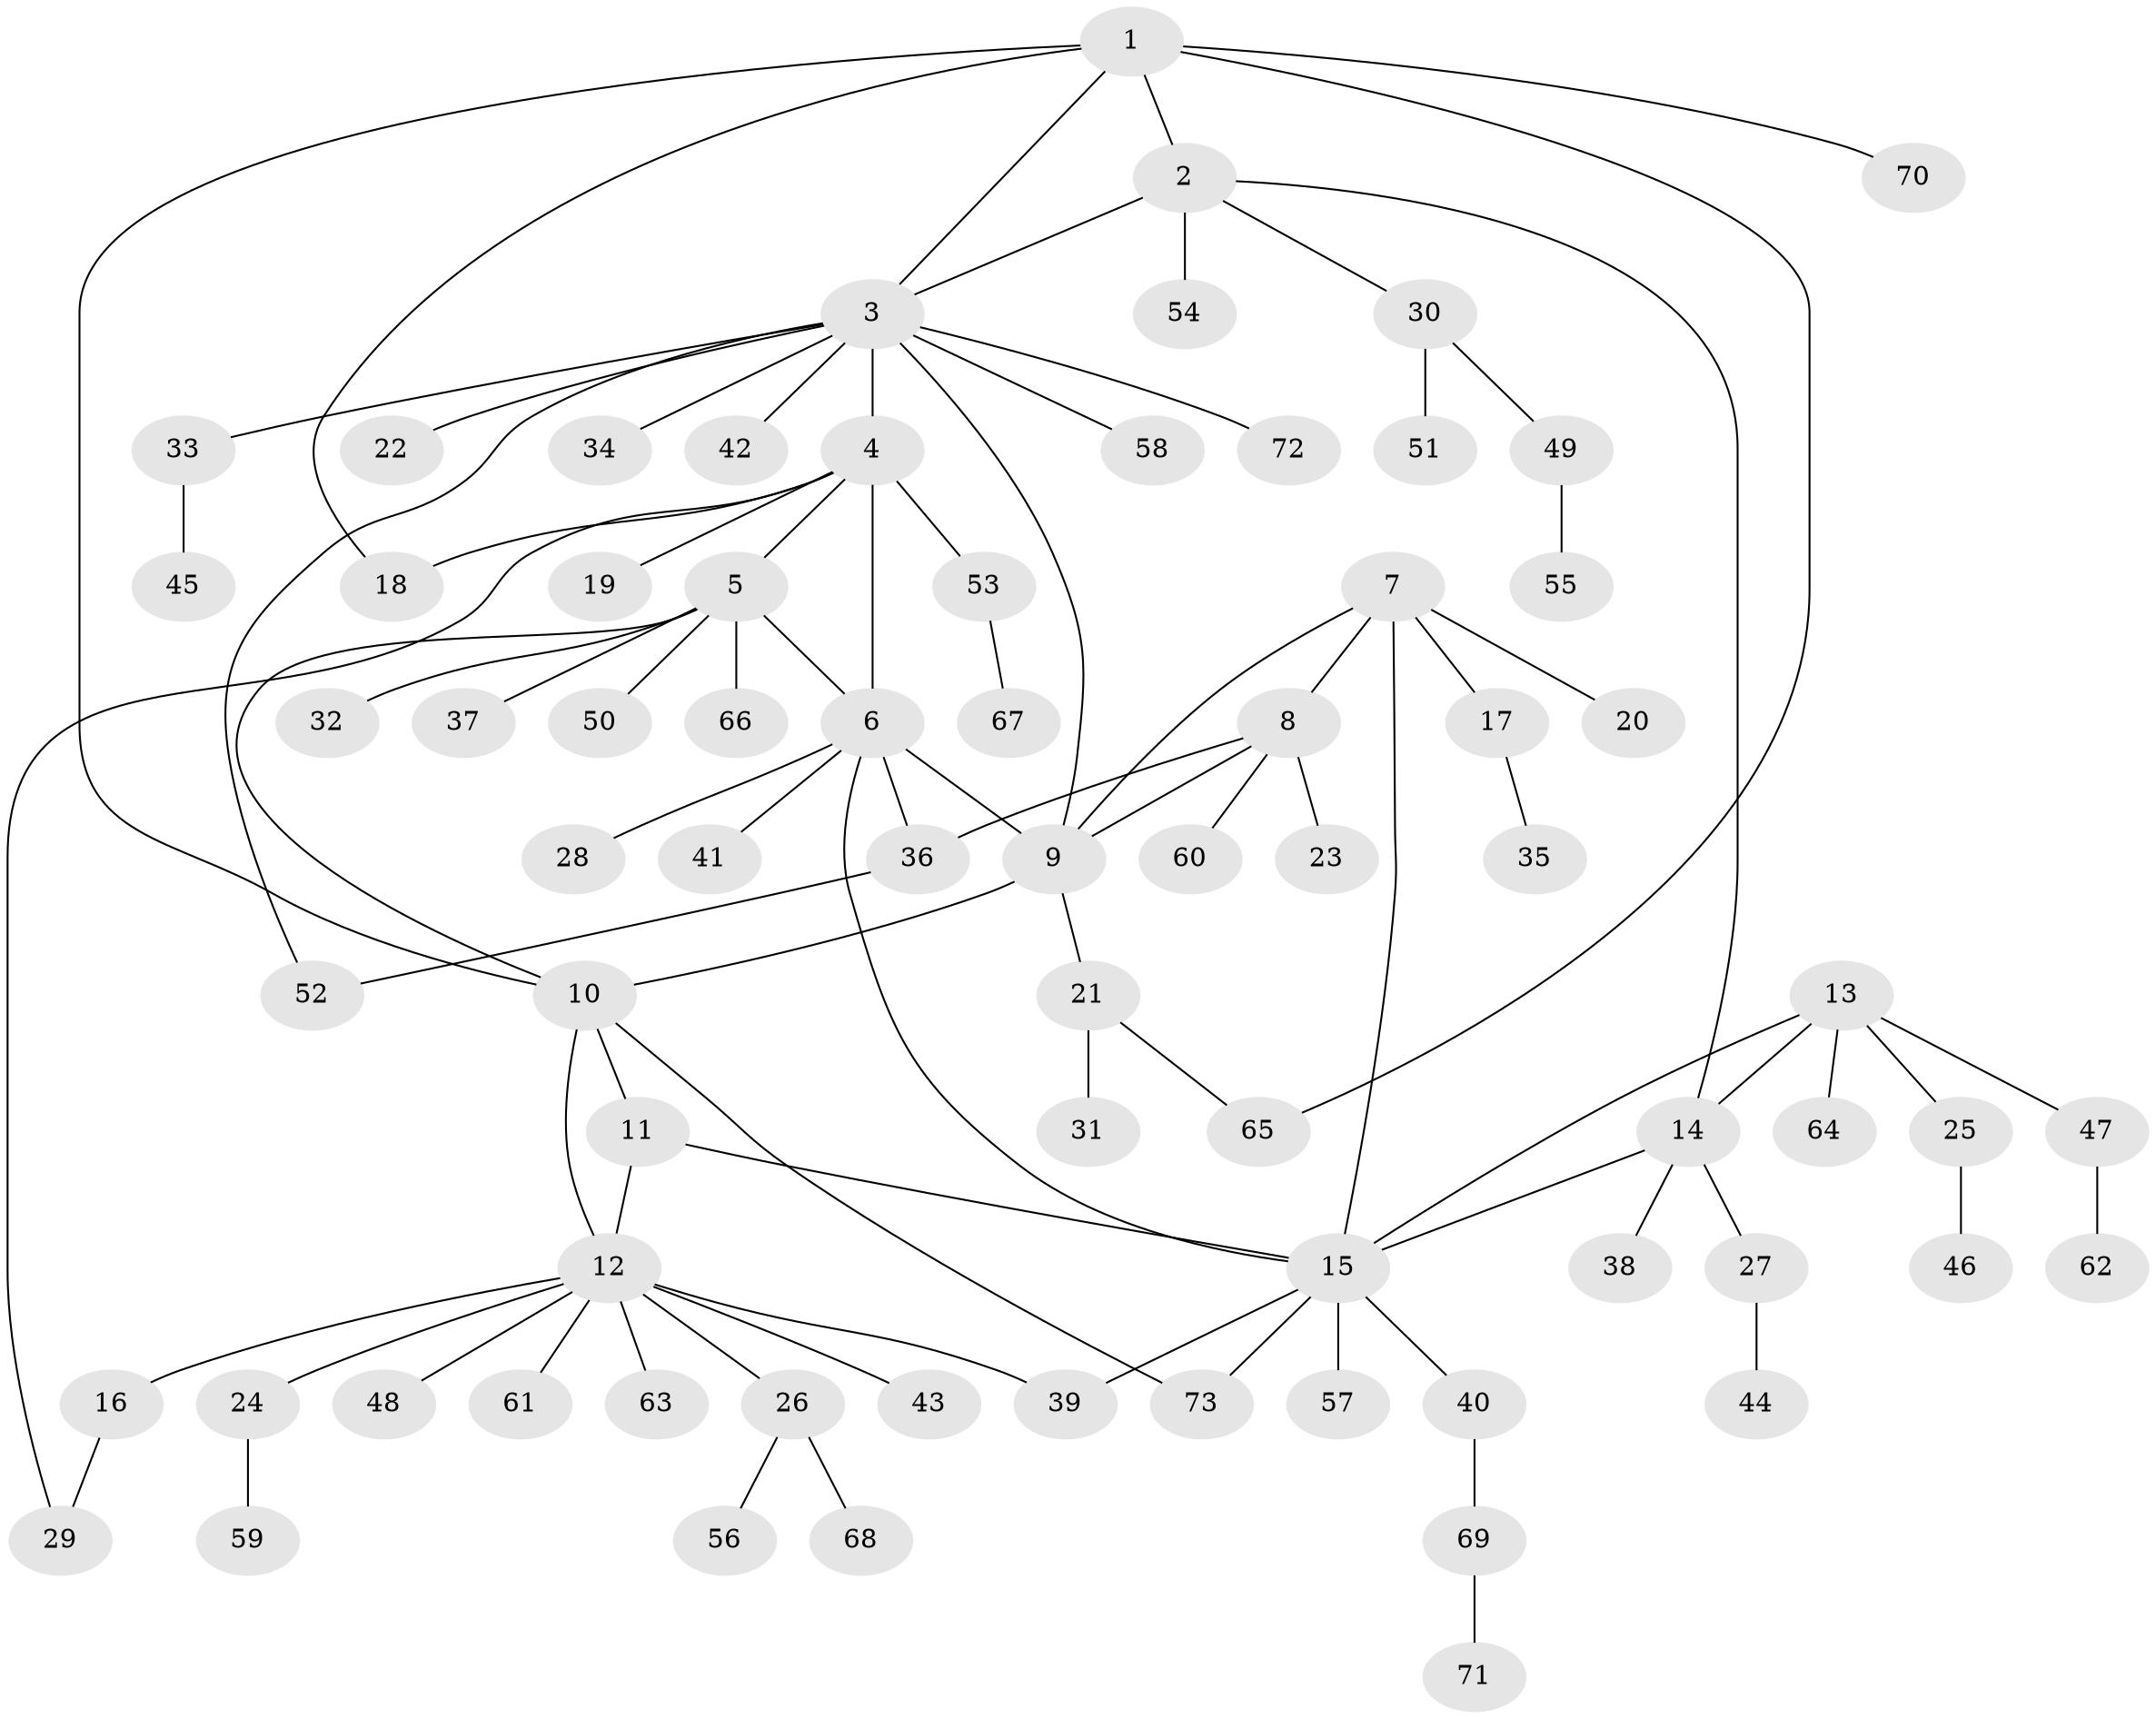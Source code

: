 // Generated by graph-tools (version 1.1) at 2025/16/03/09/25 04:16:11]
// undirected, 73 vertices, 90 edges
graph export_dot {
graph [start="1"]
  node [color=gray90,style=filled];
  1;
  2;
  3;
  4;
  5;
  6;
  7;
  8;
  9;
  10;
  11;
  12;
  13;
  14;
  15;
  16;
  17;
  18;
  19;
  20;
  21;
  22;
  23;
  24;
  25;
  26;
  27;
  28;
  29;
  30;
  31;
  32;
  33;
  34;
  35;
  36;
  37;
  38;
  39;
  40;
  41;
  42;
  43;
  44;
  45;
  46;
  47;
  48;
  49;
  50;
  51;
  52;
  53;
  54;
  55;
  56;
  57;
  58;
  59;
  60;
  61;
  62;
  63;
  64;
  65;
  66;
  67;
  68;
  69;
  70;
  71;
  72;
  73;
  1 -- 2;
  1 -- 3;
  1 -- 10;
  1 -- 18;
  1 -- 65;
  1 -- 70;
  2 -- 3;
  2 -- 14;
  2 -- 30;
  2 -- 54;
  3 -- 4;
  3 -- 9;
  3 -- 22;
  3 -- 33;
  3 -- 34;
  3 -- 42;
  3 -- 52;
  3 -- 58;
  3 -- 72;
  4 -- 5;
  4 -- 6;
  4 -- 18;
  4 -- 19;
  4 -- 29;
  4 -- 53;
  5 -- 6;
  5 -- 10;
  5 -- 32;
  5 -- 37;
  5 -- 50;
  5 -- 66;
  6 -- 9;
  6 -- 15;
  6 -- 28;
  6 -- 36;
  6 -- 41;
  7 -- 8;
  7 -- 9;
  7 -- 15;
  7 -- 17;
  7 -- 20;
  8 -- 9;
  8 -- 23;
  8 -- 36;
  8 -- 60;
  9 -- 10;
  9 -- 21;
  10 -- 11;
  10 -- 12;
  10 -- 73;
  11 -- 12;
  11 -- 15;
  12 -- 16;
  12 -- 24;
  12 -- 26;
  12 -- 39;
  12 -- 43;
  12 -- 48;
  12 -- 61;
  12 -- 63;
  13 -- 14;
  13 -- 15;
  13 -- 25;
  13 -- 47;
  13 -- 64;
  14 -- 15;
  14 -- 27;
  14 -- 38;
  15 -- 39;
  15 -- 40;
  15 -- 57;
  15 -- 73;
  16 -- 29;
  17 -- 35;
  21 -- 31;
  21 -- 65;
  24 -- 59;
  25 -- 46;
  26 -- 56;
  26 -- 68;
  27 -- 44;
  30 -- 49;
  30 -- 51;
  33 -- 45;
  36 -- 52;
  40 -- 69;
  47 -- 62;
  49 -- 55;
  53 -- 67;
  69 -- 71;
}
